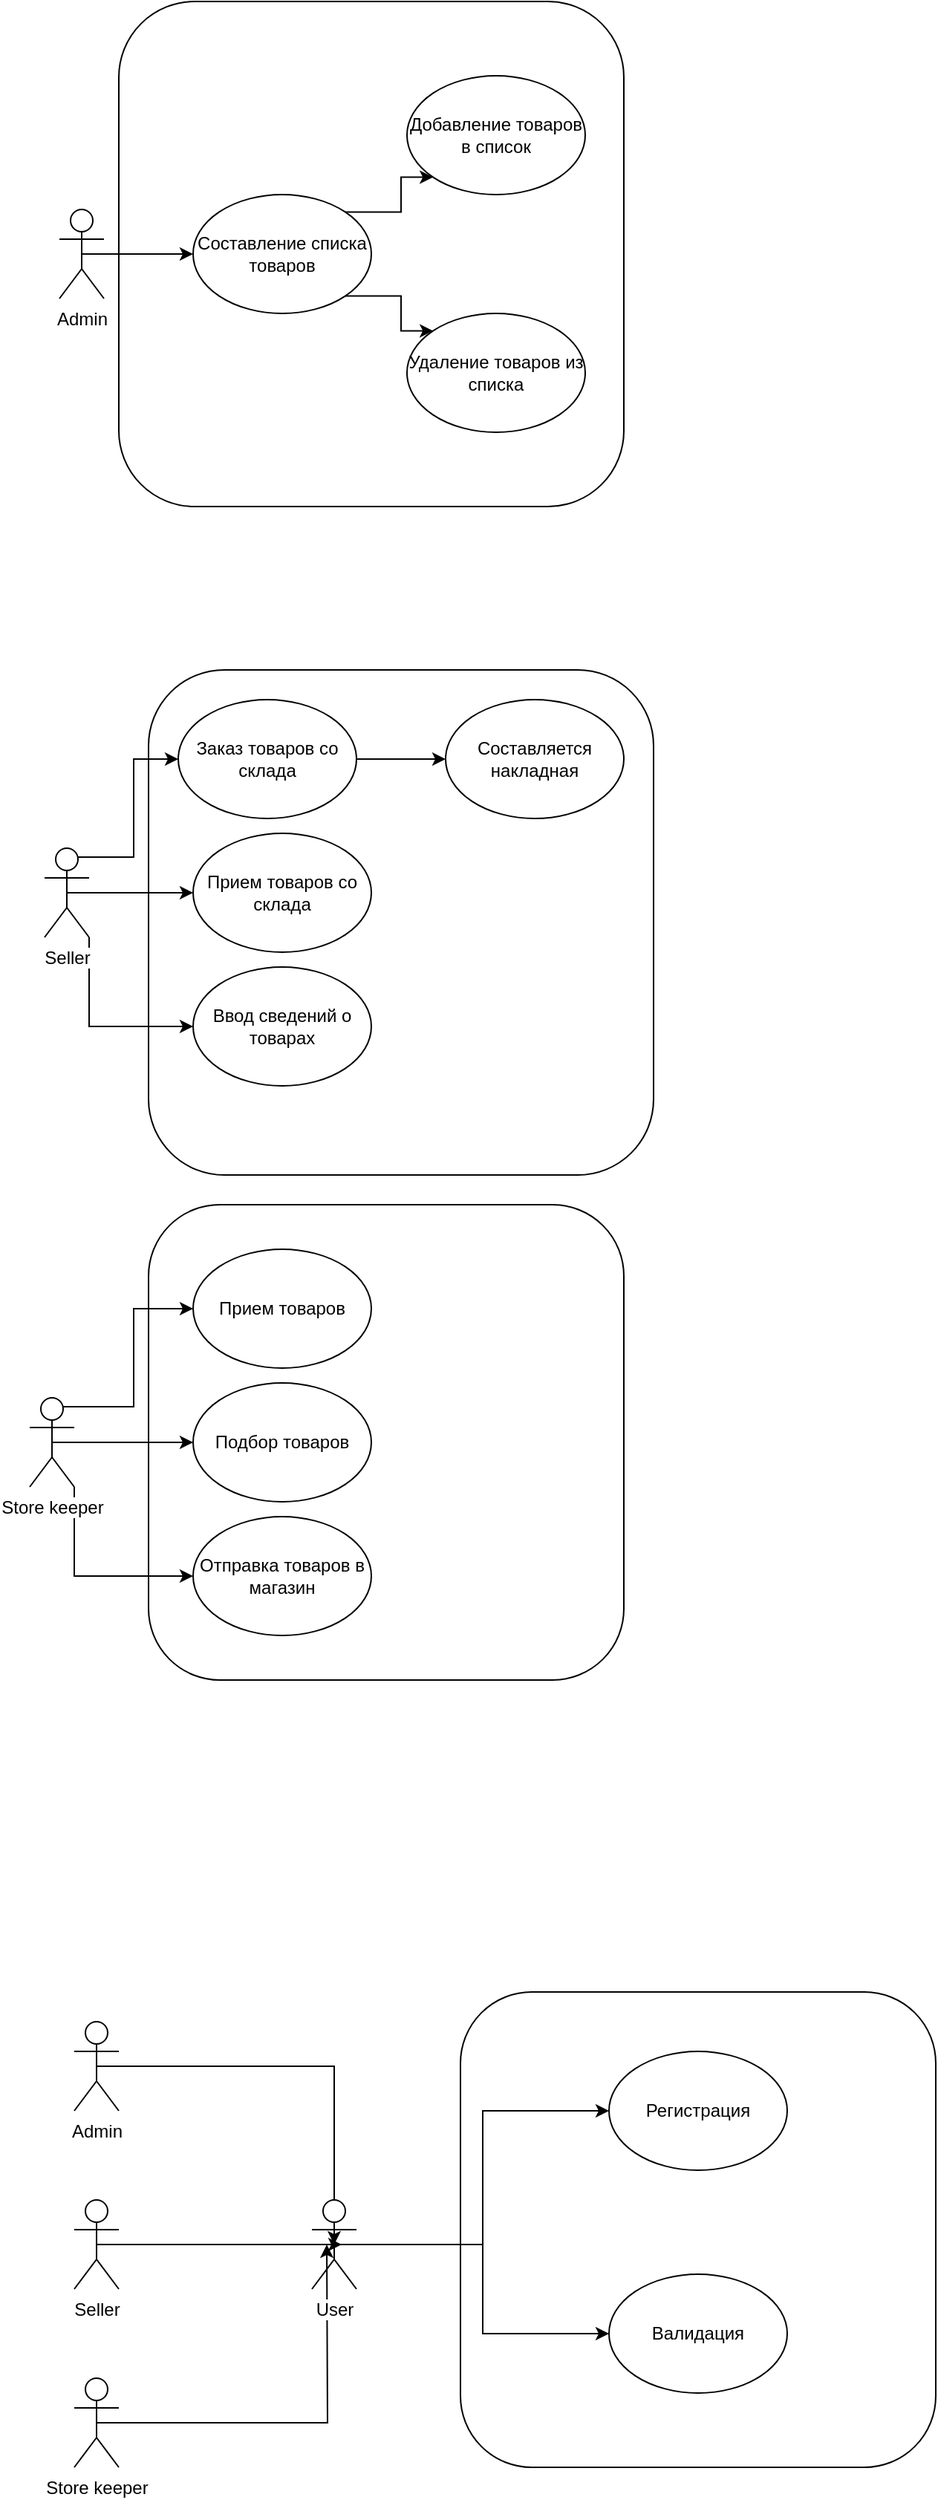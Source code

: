<mxfile version="12.9.14" type="device"><diagram id="kokanl8VtY5EBz0eI0r3" name="Page-1"><mxGraphModel dx="1038" dy="584" grid="1" gridSize="10" guides="1" tooltips="1" connect="1" arrows="1" fold="1" page="1" pageScale="1" pageWidth="827" pageHeight="1169" math="0" shadow="0"><root><mxCell id="0"/><mxCell id="1" parent="0"/><mxCell id="N3TMi6WczvpdZOt8KHlI-37" value="" style="rounded=1;whiteSpace=wrap;html=1;" vertex="1" parent="1"><mxGeometry x="390" y="1380" width="320" height="320" as="geometry"/></mxCell><mxCell id="N3TMi6WczvpdZOt8KHlI-23" value="" style="rounded=1;whiteSpace=wrap;html=1;" vertex="1" parent="1"><mxGeometry x="180" y="850" width="320" height="320" as="geometry"/></mxCell><mxCell id="N3TMi6WczvpdZOt8KHlI-13" value="" style="rounded=1;whiteSpace=wrap;html=1;" vertex="1" parent="1"><mxGeometry x="180" y="490" width="340" height="340" as="geometry"/></mxCell><mxCell id="N3TMi6WczvpdZOt8KHlI-4" value="" style="rounded=1;whiteSpace=wrap;html=1;" vertex="1" parent="1"><mxGeometry x="160" y="40" width="340" height="340" as="geometry"/></mxCell><mxCell id="N3TMi6WczvpdZOt8KHlI-7" style="edgeStyle=orthogonalEdgeStyle;rounded=0;orthogonalLoop=1;jettySize=auto;html=1;exitX=0.5;exitY=0.5;exitDx=0;exitDy=0;exitPerimeter=0;entryX=0;entryY=0.5;entryDx=0;entryDy=0;" edge="1" parent="1" source="N3TMi6WczvpdZOt8KHlI-1" target="N3TMi6WczvpdZOt8KHlI-5"><mxGeometry relative="1" as="geometry"/></mxCell><mxCell id="N3TMi6WczvpdZOt8KHlI-1" value="Admin" style="shape=umlActor;verticalLabelPosition=bottom;labelBackgroundColor=#ffffff;verticalAlign=top;html=1;outlineConnect=0;" vertex="1" parent="1"><mxGeometry x="120" y="180" width="30" height="60" as="geometry"/></mxCell><mxCell id="N3TMi6WczvpdZOt8KHlI-10" style="edgeStyle=orthogonalEdgeStyle;rounded=0;orthogonalLoop=1;jettySize=auto;html=1;exitX=1;exitY=0;exitDx=0;exitDy=0;entryX=0;entryY=1;entryDx=0;entryDy=0;" edge="1" parent="1" source="N3TMi6WczvpdZOt8KHlI-5" target="N3TMi6WczvpdZOt8KHlI-8"><mxGeometry relative="1" as="geometry"/></mxCell><mxCell id="N3TMi6WczvpdZOt8KHlI-11" style="edgeStyle=orthogonalEdgeStyle;rounded=0;orthogonalLoop=1;jettySize=auto;html=1;exitX=1;exitY=1;exitDx=0;exitDy=0;entryX=0;entryY=0;entryDx=0;entryDy=0;" edge="1" parent="1" source="N3TMi6WczvpdZOt8KHlI-5" target="N3TMi6WczvpdZOt8KHlI-9"><mxGeometry relative="1" as="geometry"/></mxCell><mxCell id="N3TMi6WczvpdZOt8KHlI-5" value="Составление списка товаров" style="ellipse;whiteSpace=wrap;html=1;" vertex="1" parent="1"><mxGeometry x="210" y="170" width="120" height="80" as="geometry"/></mxCell><mxCell id="N3TMi6WczvpdZOt8KHlI-8" value="Добавление товаров в список" style="ellipse;whiteSpace=wrap;html=1;" vertex="1" parent="1"><mxGeometry x="354" y="90" width="120" height="80" as="geometry"/></mxCell><mxCell id="N3TMi6WczvpdZOt8KHlI-9" value="Удаление товаров из списка" style="ellipse;whiteSpace=wrap;html=1;" vertex="1" parent="1"><mxGeometry x="354" y="250" width="120" height="80" as="geometry"/></mxCell><mxCell id="N3TMi6WczvpdZOt8KHlI-17" style="edgeStyle=orthogonalEdgeStyle;rounded=0;orthogonalLoop=1;jettySize=auto;html=1;exitX=0.75;exitY=0.1;exitDx=0;exitDy=0;exitPerimeter=0;entryX=0;entryY=0.5;entryDx=0;entryDy=0;" edge="1" parent="1" source="N3TMi6WczvpdZOt8KHlI-12" target="N3TMi6WczvpdZOt8KHlI-14"><mxGeometry relative="1" as="geometry"/></mxCell><mxCell id="N3TMi6WczvpdZOt8KHlI-19" style="edgeStyle=orthogonalEdgeStyle;rounded=0;orthogonalLoop=1;jettySize=auto;html=1;exitX=0.5;exitY=0.5;exitDx=0;exitDy=0;exitPerimeter=0;entryX=0;entryY=0.5;entryDx=0;entryDy=0;" edge="1" parent="1" source="N3TMi6WczvpdZOt8KHlI-12" target="N3TMi6WczvpdZOt8KHlI-18"><mxGeometry relative="1" as="geometry"/></mxCell><mxCell id="N3TMi6WczvpdZOt8KHlI-21" style="edgeStyle=orthogonalEdgeStyle;rounded=0;orthogonalLoop=1;jettySize=auto;html=1;exitX=1;exitY=1;exitDx=0;exitDy=0;exitPerimeter=0;entryX=0;entryY=0.5;entryDx=0;entryDy=0;" edge="1" parent="1" source="N3TMi6WczvpdZOt8KHlI-12" target="N3TMi6WczvpdZOt8KHlI-20"><mxGeometry relative="1" as="geometry"/></mxCell><mxCell id="N3TMi6WczvpdZOt8KHlI-12" value="Seller" style="shape=umlActor;verticalLabelPosition=bottom;labelBackgroundColor=#ffffff;verticalAlign=top;html=1;outlineConnect=0;" vertex="1" parent="1"><mxGeometry x="110" y="610" width="30" height="60" as="geometry"/></mxCell><mxCell id="N3TMi6WczvpdZOt8KHlI-16" style="edgeStyle=orthogonalEdgeStyle;rounded=0;orthogonalLoop=1;jettySize=auto;html=1;exitX=1;exitY=0.5;exitDx=0;exitDy=0;" edge="1" parent="1" source="N3TMi6WczvpdZOt8KHlI-14" target="N3TMi6WczvpdZOt8KHlI-15"><mxGeometry relative="1" as="geometry"/></mxCell><mxCell id="N3TMi6WczvpdZOt8KHlI-14" value="Заказ товаров со склада" style="ellipse;whiteSpace=wrap;html=1;" vertex="1" parent="1"><mxGeometry x="200" y="510" width="120" height="80" as="geometry"/></mxCell><mxCell id="N3TMi6WczvpdZOt8KHlI-15" value="Составляется накладная" style="ellipse;whiteSpace=wrap;html=1;" vertex="1" parent="1"><mxGeometry x="380" y="510" width="120" height="80" as="geometry"/></mxCell><mxCell id="N3TMi6WczvpdZOt8KHlI-18" value="Прием товаров со склада" style="ellipse;whiteSpace=wrap;html=1;" vertex="1" parent="1"><mxGeometry x="210" y="600" width="120" height="80" as="geometry"/></mxCell><mxCell id="N3TMi6WczvpdZOt8KHlI-20" value="Ввод сведений о товарах" style="ellipse;whiteSpace=wrap;html=1;" vertex="1" parent="1"><mxGeometry x="210" y="690" width="120" height="80" as="geometry"/></mxCell><mxCell id="N3TMi6WczvpdZOt8KHlI-27" style="edgeStyle=orthogonalEdgeStyle;rounded=0;orthogonalLoop=1;jettySize=auto;html=1;exitX=0.75;exitY=0.1;exitDx=0;exitDy=0;exitPerimeter=0;entryX=0;entryY=0.5;entryDx=0;entryDy=0;" edge="1" parent="1" source="N3TMi6WczvpdZOt8KHlI-22" target="N3TMi6WczvpdZOt8KHlI-24"><mxGeometry relative="1" as="geometry"/></mxCell><mxCell id="N3TMi6WczvpdZOt8KHlI-28" style="edgeStyle=orthogonalEdgeStyle;rounded=0;orthogonalLoop=1;jettySize=auto;html=1;exitX=1;exitY=1;exitDx=0;exitDy=0;exitPerimeter=0;entryX=0;entryY=0.5;entryDx=0;entryDy=0;" edge="1" parent="1" source="N3TMi6WczvpdZOt8KHlI-22" target="N3TMi6WczvpdZOt8KHlI-26"><mxGeometry relative="1" as="geometry"/></mxCell><mxCell id="N3TMi6WczvpdZOt8KHlI-29" style="edgeStyle=orthogonalEdgeStyle;rounded=0;orthogonalLoop=1;jettySize=auto;html=1;exitX=0.5;exitY=0.5;exitDx=0;exitDy=0;exitPerimeter=0;entryX=0;entryY=0.5;entryDx=0;entryDy=0;" edge="1" parent="1" source="N3TMi6WczvpdZOt8KHlI-22" target="N3TMi6WczvpdZOt8KHlI-25"><mxGeometry relative="1" as="geometry"/></mxCell><mxCell id="N3TMi6WczvpdZOt8KHlI-22" value="Store keeper" style="shape=umlActor;verticalLabelPosition=bottom;labelBackgroundColor=#ffffff;verticalAlign=top;html=1;outlineConnect=0;" vertex="1" parent="1"><mxGeometry x="100" y="980" width="30" height="60" as="geometry"/></mxCell><mxCell id="N3TMi6WczvpdZOt8KHlI-24" value="Прием товаров" style="ellipse;whiteSpace=wrap;html=1;" vertex="1" parent="1"><mxGeometry x="210" y="880" width="120" height="80" as="geometry"/></mxCell><mxCell id="N3TMi6WczvpdZOt8KHlI-25" value="Подбор товаров" style="ellipse;whiteSpace=wrap;html=1;" vertex="1" parent="1"><mxGeometry x="210" y="970" width="120" height="80" as="geometry"/></mxCell><mxCell id="N3TMi6WczvpdZOt8KHlI-26" value="Отправка товаров в магазин" style="ellipse;whiteSpace=wrap;html=1;" vertex="1" parent="1"><mxGeometry x="210" y="1060" width="120" height="80" as="geometry"/></mxCell><mxCell id="N3TMi6WczvpdZOt8KHlI-34" style="edgeStyle=orthogonalEdgeStyle;rounded=0;orthogonalLoop=1;jettySize=auto;html=1;exitX=0.5;exitY=0.5;exitDx=0;exitDy=0;exitPerimeter=0;entryX=0.5;entryY=0.5;entryDx=0;entryDy=0;entryPerimeter=0;" edge="1" parent="1" source="N3TMi6WczvpdZOt8KHlI-30" target="N3TMi6WczvpdZOt8KHlI-33"><mxGeometry relative="1" as="geometry"/></mxCell><mxCell id="N3TMi6WczvpdZOt8KHlI-30" value="Admin" style="shape=umlActor;verticalLabelPosition=bottom;labelBackgroundColor=#ffffff;verticalAlign=top;html=1;outlineConnect=0;" vertex="1" parent="1"><mxGeometry x="130" y="1400" width="30" height="60" as="geometry"/></mxCell><mxCell id="N3TMi6WczvpdZOt8KHlI-35" style="edgeStyle=orthogonalEdgeStyle;rounded=0;orthogonalLoop=1;jettySize=auto;html=1;exitX=0.5;exitY=0.5;exitDx=0;exitDy=0;exitPerimeter=0;" edge="1" parent="1" source="N3TMi6WczvpdZOt8KHlI-31"><mxGeometry relative="1" as="geometry"><mxPoint x="310" y="1550" as="targetPoint"/></mxGeometry></mxCell><mxCell id="N3TMi6WczvpdZOt8KHlI-31" value="Seller" style="shape=umlActor;verticalLabelPosition=bottom;labelBackgroundColor=#ffffff;verticalAlign=top;html=1;outlineConnect=0;" vertex="1" parent="1"><mxGeometry x="130" y="1520" width="30" height="60" as="geometry"/></mxCell><mxCell id="N3TMi6WczvpdZOt8KHlI-36" style="edgeStyle=orthogonalEdgeStyle;rounded=0;orthogonalLoop=1;jettySize=auto;html=1;exitX=0.5;exitY=0.5;exitDx=0;exitDy=0;exitPerimeter=0;" edge="1" parent="1" source="N3TMi6WczvpdZOt8KHlI-32"><mxGeometry relative="1" as="geometry"><mxPoint x="300" y="1550" as="targetPoint"/></mxGeometry></mxCell><mxCell id="N3TMi6WczvpdZOt8KHlI-32" value="Store keeper" style="shape=umlActor;verticalLabelPosition=bottom;labelBackgroundColor=#ffffff;verticalAlign=top;html=1;outlineConnect=0;" vertex="1" parent="1"><mxGeometry x="130" y="1640" width="30" height="60" as="geometry"/></mxCell><mxCell id="N3TMi6WczvpdZOt8KHlI-40" style="edgeStyle=orthogonalEdgeStyle;rounded=0;orthogonalLoop=1;jettySize=auto;html=1;exitX=0.5;exitY=0.5;exitDx=0;exitDy=0;exitPerimeter=0;entryX=0;entryY=0.5;entryDx=0;entryDy=0;" edge="1" parent="1" source="N3TMi6WczvpdZOt8KHlI-33" target="N3TMi6WczvpdZOt8KHlI-38"><mxGeometry relative="1" as="geometry"/></mxCell><mxCell id="N3TMi6WczvpdZOt8KHlI-41" style="edgeStyle=orthogonalEdgeStyle;rounded=0;orthogonalLoop=1;jettySize=auto;html=1;exitX=0.5;exitY=0.5;exitDx=0;exitDy=0;exitPerimeter=0;" edge="1" parent="1" source="N3TMi6WczvpdZOt8KHlI-33" target="N3TMi6WczvpdZOt8KHlI-39"><mxGeometry relative="1" as="geometry"/></mxCell><mxCell id="N3TMi6WczvpdZOt8KHlI-33" value="User" style="shape=umlActor;verticalLabelPosition=bottom;labelBackgroundColor=#ffffff;verticalAlign=top;html=1;outlineConnect=0;" vertex="1" parent="1"><mxGeometry x="290" y="1520" width="30" height="60" as="geometry"/></mxCell><mxCell id="N3TMi6WczvpdZOt8KHlI-38" value="Регистрация" style="ellipse;whiteSpace=wrap;html=1;" vertex="1" parent="1"><mxGeometry x="490" y="1420" width="120" height="80" as="geometry"/></mxCell><mxCell id="N3TMi6WczvpdZOt8KHlI-39" value="Валидация" style="ellipse;whiteSpace=wrap;html=1;" vertex="1" parent="1"><mxGeometry x="490" y="1570" width="120" height="80" as="geometry"/></mxCell></root></mxGraphModel></diagram></mxfile>